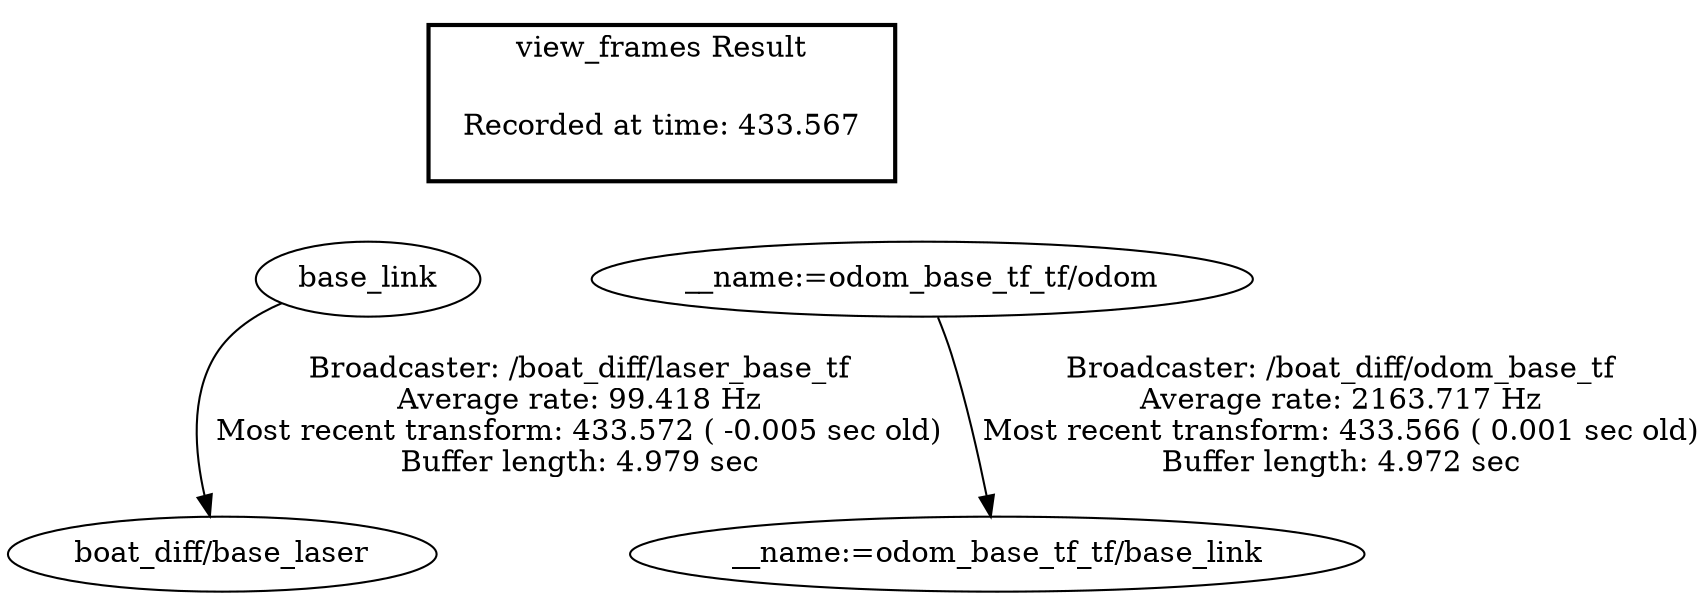 digraph G {
"base_link" -> "boat_diff/base_laser"[label="Broadcaster: /boat_diff/laser_base_tf\nAverage rate: 99.418 Hz\nMost recent transform: 433.572 ( -0.005 sec old)\nBuffer length: 4.979 sec\n"];
"__name:=odom_base_tf_tf/odom" -> "__name:=odom_base_tf_tf/base_link"[label="Broadcaster: /boat_diff/odom_base_tf\nAverage rate: 2163.717 Hz\nMost recent transform: 433.566 ( 0.001 sec old)\nBuffer length: 4.972 sec\n"];
edge [style=invis];
 subgraph cluster_legend { style=bold; color=black; label ="view_frames Result";
"Recorded at time: 433.567"[ shape=plaintext ] ;
 }->"base_link";
edge [style=invis];
 subgraph cluster_legend { style=bold; color=black; label ="view_frames Result";
"Recorded at time: 433.567"[ shape=plaintext ] ;
 }->"__name:=odom_base_tf_tf/odom";
}